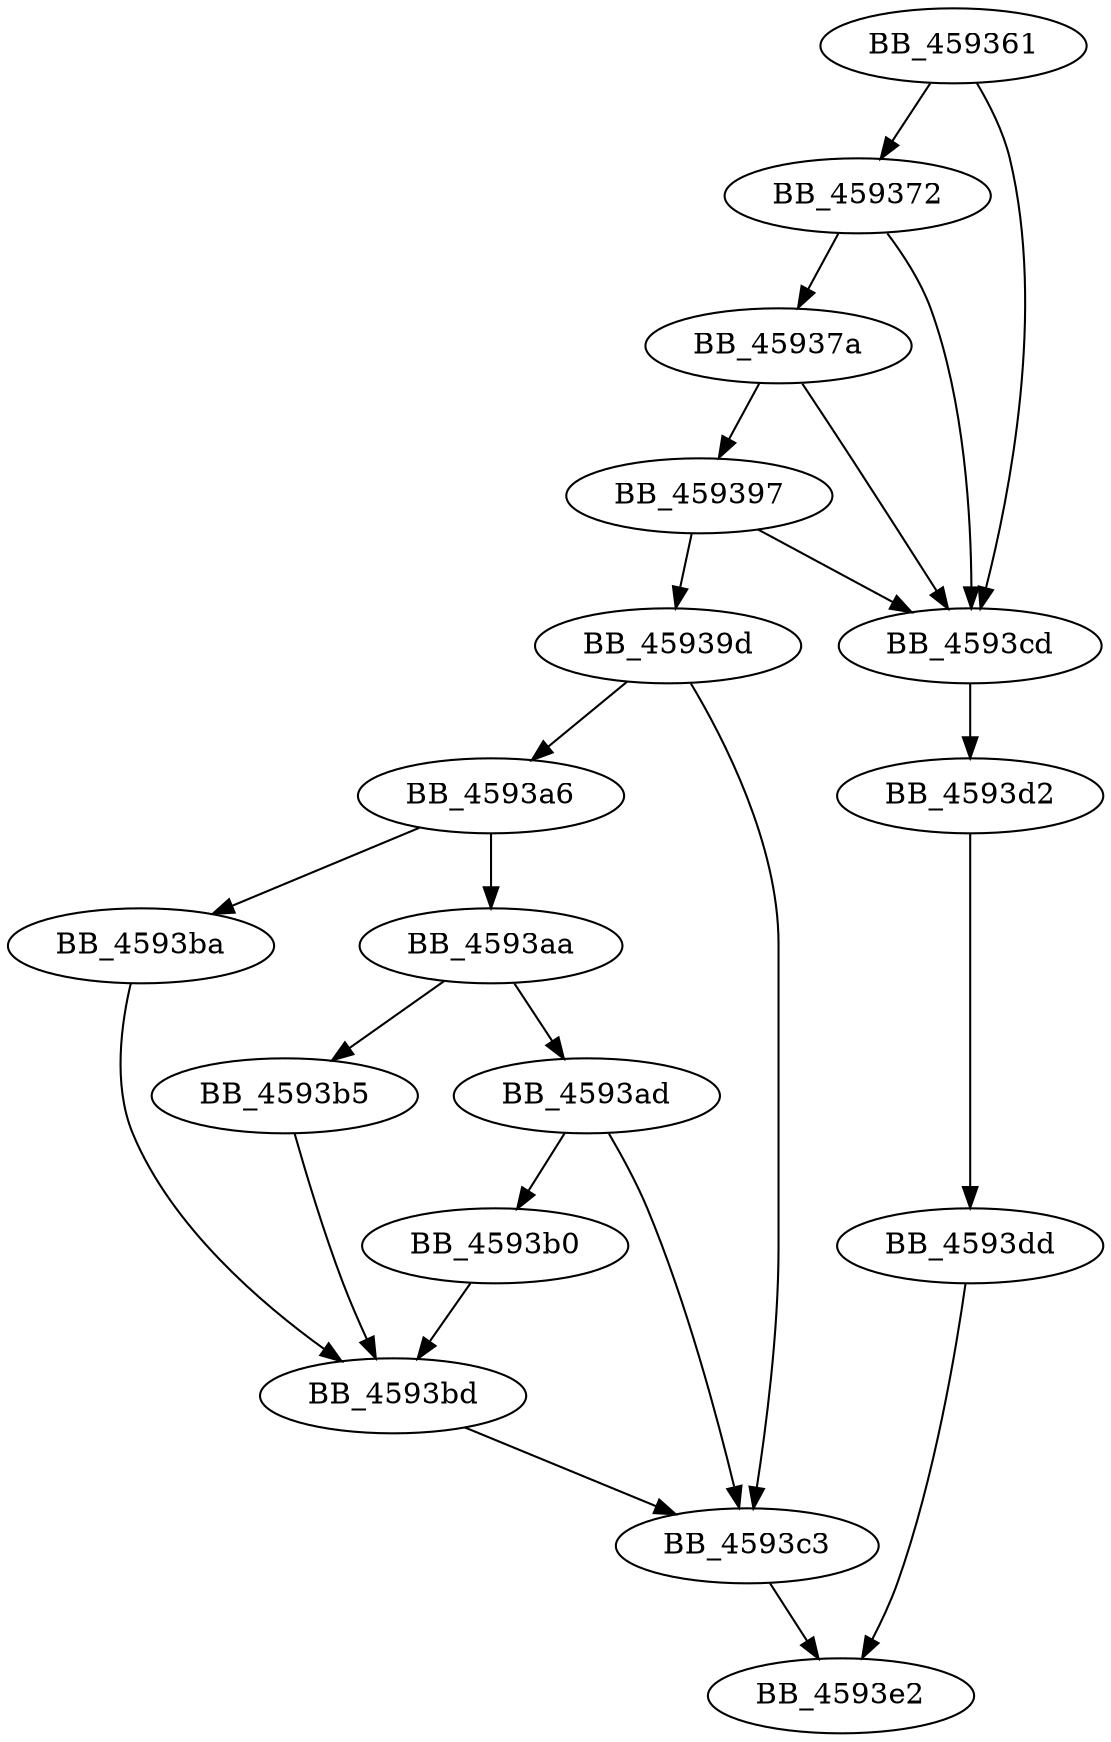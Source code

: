 DiGraph sub_459361{
BB_459361->BB_459372
BB_459361->BB_4593cd
BB_459372->BB_45937a
BB_459372->BB_4593cd
BB_45937a->BB_459397
BB_45937a->BB_4593cd
BB_459397->BB_45939d
BB_459397->BB_4593cd
BB_45939d->BB_4593a6
BB_45939d->BB_4593c3
BB_4593a6->BB_4593aa
BB_4593a6->BB_4593ba
BB_4593aa->BB_4593ad
BB_4593aa->BB_4593b5
BB_4593ad->BB_4593b0
BB_4593ad->BB_4593c3
BB_4593b0->BB_4593bd
BB_4593b5->BB_4593bd
BB_4593ba->BB_4593bd
BB_4593bd->BB_4593c3
BB_4593c3->BB_4593e2
BB_4593cd->BB_4593d2
BB_4593d2->BB_4593dd
BB_4593dd->BB_4593e2
}
